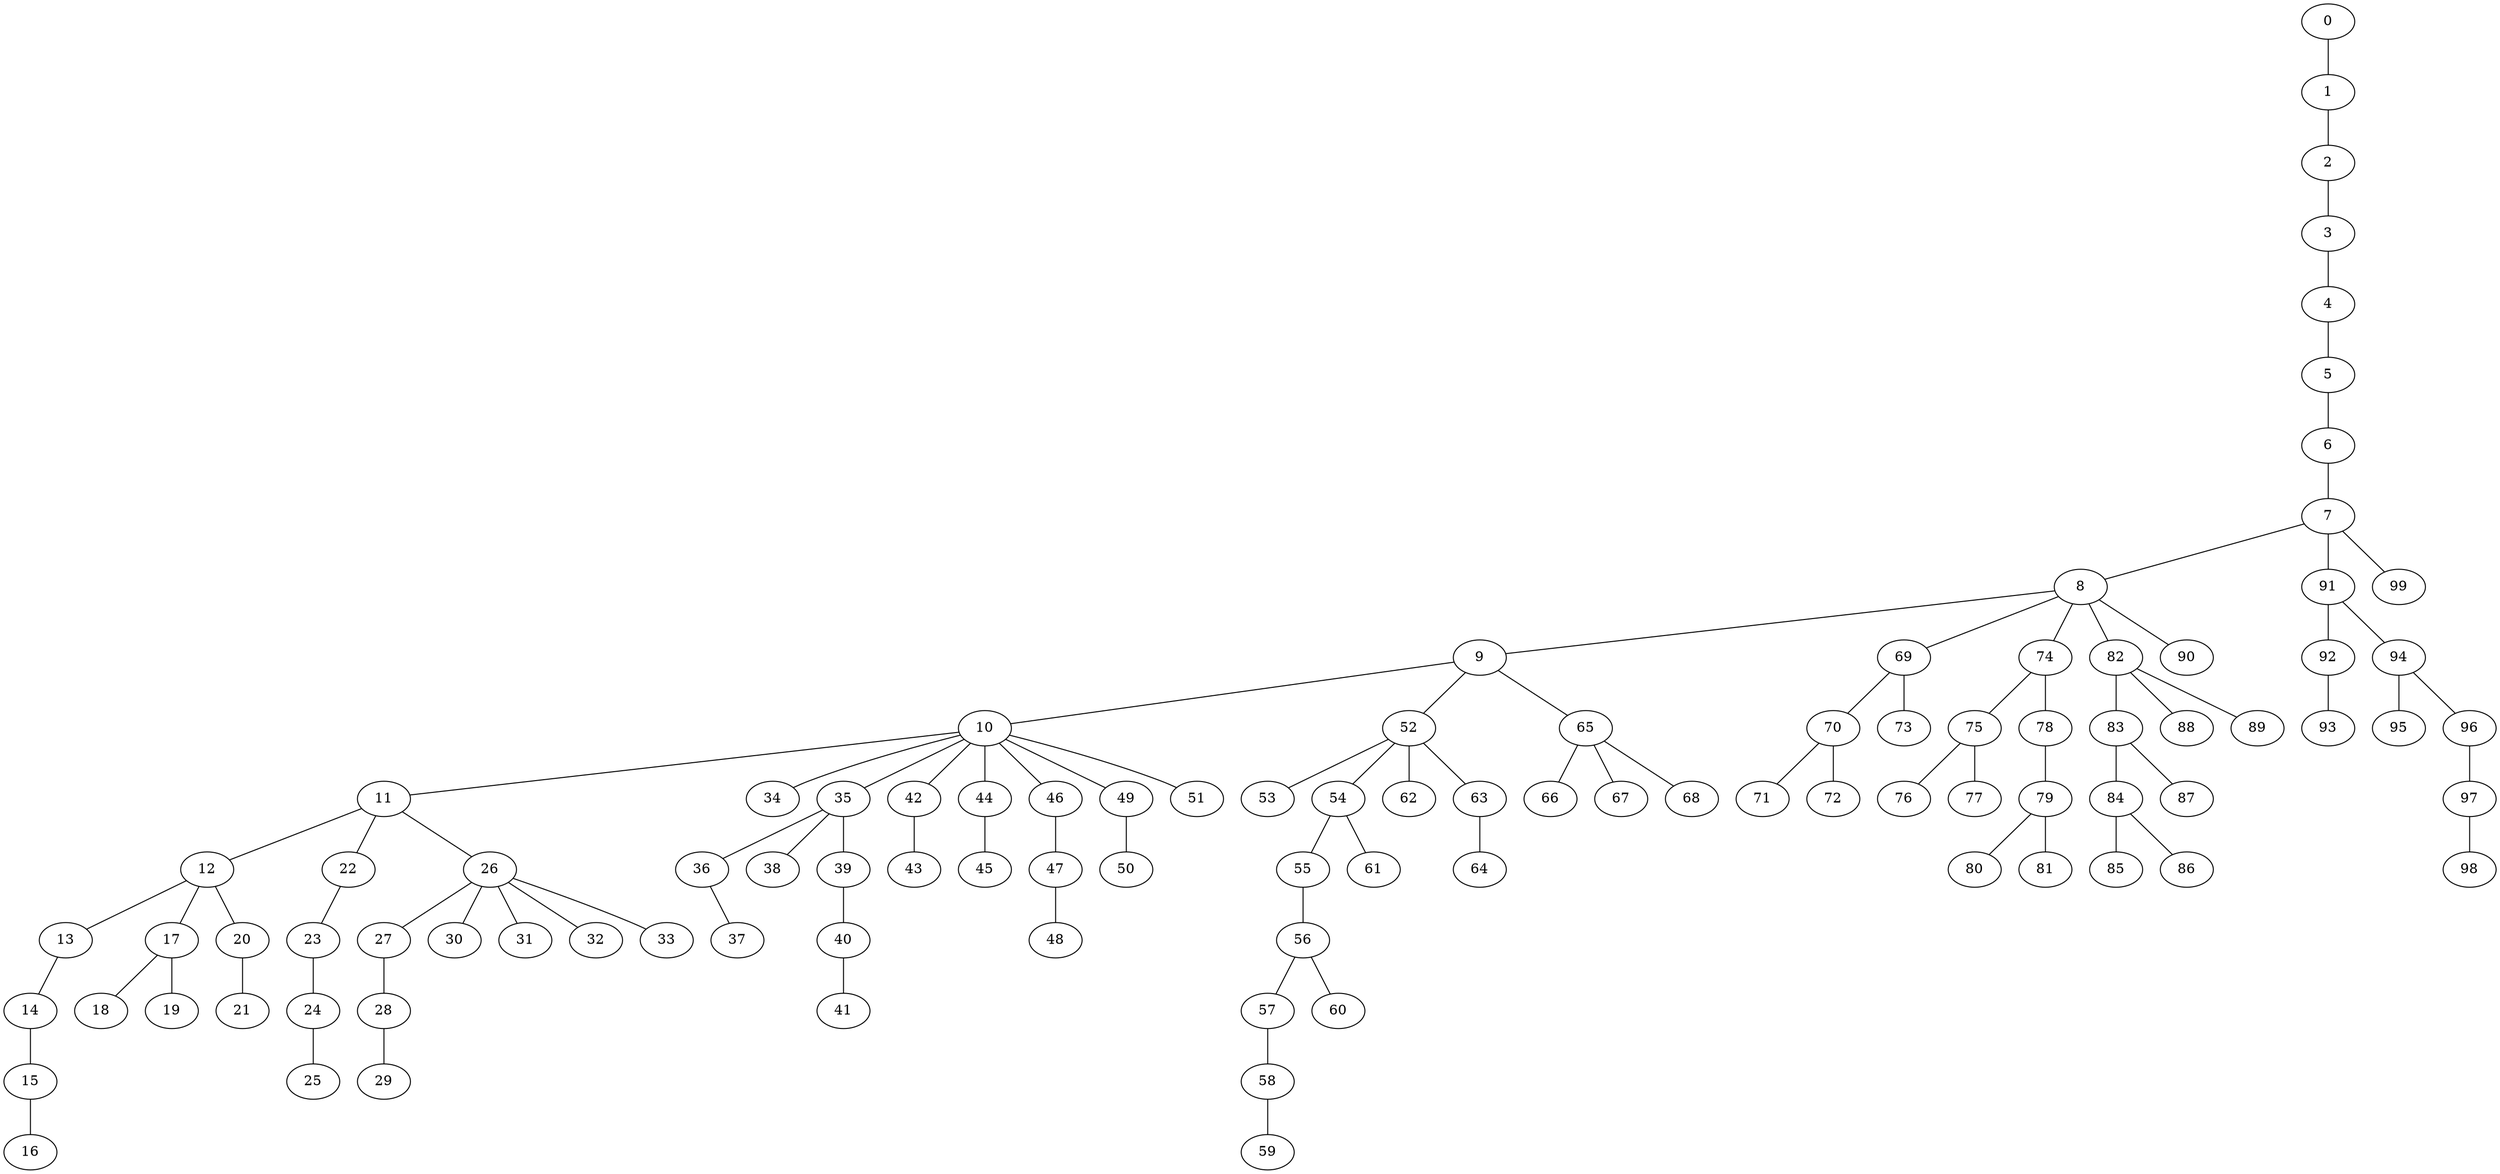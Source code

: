 graph G {
0
1
2
3
4
5
6
7
8
9
10
11
12
13
14
15
16
17
18
19
20
21
22
23
24
25
26
27
28
29
30
31
32
33
34
35
36
37
38
39
40
41
42
43
44
45
46
47
48
49
50
51
52
53
54
55
56
57
58
59
60
61
62
63
64
65
66
67
68
69
70
71
72
73
74
75
76
77
78
79
80
81
82
83
84
85
86
87
88
89
90
91
92
93
94
95
96
97
98
99
15 -- 16
14 -- 15
13 -- 14
12 -- 13
17 -- 18
17 -- 19
12 -- 17
20 -- 21
12 -- 20
11 -- 12
24 -- 25
23 -- 24
22 -- 23
11 -- 22
28 -- 29
27 -- 28
26 -- 27
26 -- 30
26 -- 31
26 -- 32
26 -- 33
11 -- 26
10 -- 11
10 -- 34
36 -- 37
35 -- 36
35 -- 38
40 -- 41
39 -- 40
35 -- 39
10 -- 35
42 -- 43
10 -- 42
44 -- 45
10 -- 44
47 -- 48
46 -- 47
10 -- 46
49 -- 50
10 -- 49
10 -- 51
9 -- 10
52 -- 53
58 -- 59
57 -- 58
56 -- 57
56 -- 60
55 -- 56
54 -- 55
54 -- 61
52 -- 54
52 -- 62
63 -- 64
52 -- 63
9 -- 52
65 -- 66
65 -- 67
65 -- 68
9 -- 65
8 -- 9
70 -- 71
70 -- 72
69 -- 70
69 -- 73
8 -- 69
75 -- 76
75 -- 77
74 -- 75
79 -- 80
79 -- 81
78 -- 79
74 -- 78
8 -- 74
84 -- 85
84 -- 86
83 -- 84
83 -- 87
82 -- 83
82 -- 88
82 -- 89
8 -- 82
8 -- 90
7 -- 8
92 -- 93
91 -- 92
94 -- 95
97 -- 98
96 -- 97
94 -- 96
91 -- 94
7 -- 91
7 -- 99
6 -- 7
5 -- 6
4 -- 5
3 -- 4
2 -- 3
1 -- 2
0 -- 1
}
